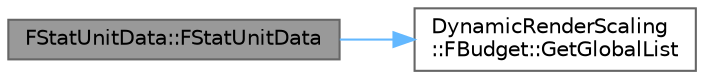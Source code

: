 digraph "FStatUnitData::FStatUnitData"
{
 // INTERACTIVE_SVG=YES
 // LATEX_PDF_SIZE
  bgcolor="transparent";
  edge [fontname=Helvetica,fontsize=10,labelfontname=Helvetica,labelfontsize=10];
  node [fontname=Helvetica,fontsize=10,shape=box,height=0.2,width=0.4];
  rankdir="LR";
  Node1 [id="Node000001",label="FStatUnitData::FStatUnitData",height=0.2,width=0.4,color="gray40", fillcolor="grey60", style="filled", fontcolor="black",tooltip="UE_BUILD_SHIPPING."];
  Node1 -> Node2 [id="edge1_Node000001_Node000002",color="steelblue1",style="solid",tooltip=" "];
  Node2 [id="Node000002",label="DynamicRenderScaling\l::FBudget::GetGlobalList",height=0.2,width=0.4,color="grey40", fillcolor="white", style="filled",URL="$d0/dfe/classDynamicRenderScaling_1_1FBudget.html#aa665b60da1d9a19ad39e5f93dcd9abdd",tooltip=" "];
}
